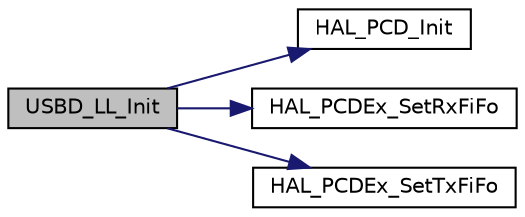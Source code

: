 digraph "USBD_LL_Init"
{
  edge [fontname="Helvetica",fontsize="10",labelfontname="Helvetica",labelfontsize="10"];
  node [fontname="Helvetica",fontsize="10",shape=record];
  rankdir="LR";
  Node69 [label="USBD_LL_Init",height=0.2,width=0.4,color="black", fillcolor="grey75", style="filled", fontcolor="black"];
  Node69 -> Node70 [color="midnightblue",fontsize="10",style="solid",fontname="Helvetica"];
  Node70 [label="HAL_PCD_Init",height=0.2,width=0.4,color="black", fillcolor="white", style="filled",URL="$group___p_c_d___exported___functions___group1.html#gae9ae02615c7a4badf2357e392ec66cd9"];
  Node69 -> Node71 [color="midnightblue",fontsize="10",style="solid",fontname="Helvetica"];
  Node71 [label="HAL_PCDEx_SetRxFiFo",height=0.2,width=0.4,color="black", fillcolor="white", style="filled",URL="$group___p_c_d_ex___exported___functions___group1.html#ga6c185a9e906e0904669bc95af5488fdc"];
  Node69 -> Node72 [color="midnightblue",fontsize="10",style="solid",fontname="Helvetica"];
  Node72 [label="HAL_PCDEx_SetTxFiFo",height=0.2,width=0.4,color="black", fillcolor="white", style="filled",URL="$group___p_c_d_ex___exported___functions___group1.html#gae2a80a7ebfa0a6357afab69b4a9baa39"];
}
